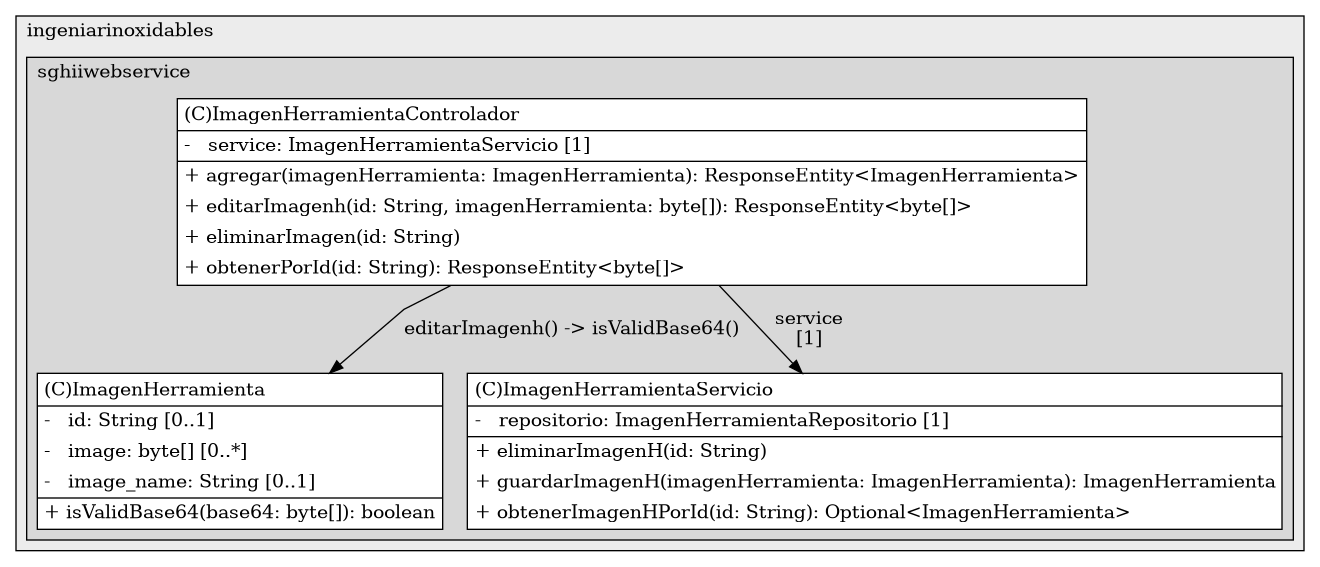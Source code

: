 @startuml

/' diagram meta data start
config=StructureConfiguration;
{
  "projectClassification": {
    "searchMode": "OpenProject", // OpenProject, AllProjects
    "includedProjects": "",
    "pathEndKeywords": "*.impl",
    "isClientPath": "",
    "isClientName": "",
    "isTestPath": "",
    "isTestName": "",
    "isMappingPath": "",
    "isMappingName": "",
    "isDataAccessPath": "",
    "isDataAccessName": "",
    "isDataStructurePath": "",
    "isDataStructureName": "",
    "isInterfaceStructuresPath": "",
    "isInterfaceStructuresName": "",
    "isEntryPointPath": "",
    "isEntryPointName": "",
    "treatFinalFieldsAsMandatory": false
  },
  "graphRestriction": {
    "classPackageExcludeFilter": "",
    "classPackageIncludeFilter": "",
    "classNameExcludeFilter": "",
    "classNameIncludeFilter": "",
    "methodNameExcludeFilter": "",
    "methodNameIncludeFilter": "",
    "removeByInheritance": "", // inheritance/annotation based filtering is done in a second step
    "removeByAnnotation": "",
    "removeByClassPackage": "", // cleanup the graph after inheritance/annotation based filtering is done
    "removeByClassName": "",
    "cutMappings": false,
    "cutEnum": true,
    "cutTests": true,
    "cutClient": true,
    "cutDataAccess": false,
    "cutInterfaceStructures": false,
    "cutDataStructures": false,
    "cutGetterAndSetter": true,
    "cutConstructors": true
  },
  "graphTraversal": {
    "forwardDepth": 6,
    "backwardDepth": 6,
    "classPackageExcludeFilter": "",
    "classPackageIncludeFilter": "",
    "classNameExcludeFilter": "",
    "classNameIncludeFilter": "",
    "methodNameExcludeFilter": "",
    "methodNameIncludeFilter": "",
    "hideMappings": false,
    "hideDataStructures": false,
    "hidePrivateMethods": true,
    "hideInterfaceCalls": true, // indirection: implementation -> interface (is hidden) -> implementation
    "onlyShowApplicationEntryPoints": false, // root node is included
    "useMethodCallsForStructureDiagram": "ForwardOnly" // ForwardOnly, BothDirections, No
  },
  "details": {
    "aggregation": "GroupByClass", // ByClass, GroupByClass, None
    "showClassGenericTypes": true,
    "showMethods": true,
    "showMethodParameterNames": true,
    "showMethodParameterTypes": true,
    "showMethodReturnType": true,
    "showPackageLevels": 2,
    "showDetailedClassStructure": true
  },
  "rootClass": "com.ingeniarinoxidables.sghiiwebservice.controlador.ImagenHerramientaControlador",
  "extensionCallbackMethod": "" // qualified.class.name#methodName - signature: public static String method(String)
}
diagram meta data end '/



digraph g {
    rankdir="TB"
    splines=polyline
    

'nodes 
subgraph cluster_1197233471 { 
   	label=ingeniarinoxidables
	labeljust=l
	fillcolor="#ececec"
	style=filled
   
   subgraph cluster_593371288 { 
   	label=sghiiwebservice
	labeljust=l
	fillcolor="#d8d8d8"
	style=filled
   
   ImagenHerramienta1825860153[
	label=<<TABLE BORDER="1" CELLBORDER="0" CELLPADDING="4" CELLSPACING="0">
<TR><TD ALIGN="LEFT" >(C)ImagenHerramienta</TD></TR>
<HR/>
<TR><TD ALIGN="LEFT" >-   id: String [0..1]</TD></TR>
<TR><TD ALIGN="LEFT" >-   image: byte[] [0..*]</TD></TR>
<TR><TD ALIGN="LEFT" >-   image_name: String [0..1]</TD></TR>
<HR/>
<TR><TD ALIGN="LEFT" >+ isValidBase64(base64: byte[]): boolean</TD></TR>
</TABLE>>
	style=filled
	margin=0
	shape=plaintext
	fillcolor="#FFFFFF"
];

ImagenHerramientaControlador236320816[
	label=<<TABLE BORDER="1" CELLBORDER="0" CELLPADDING="4" CELLSPACING="0">
<TR><TD ALIGN="LEFT" >(C)ImagenHerramientaControlador</TD></TR>
<HR/>
<TR><TD ALIGN="LEFT" >-   service: ImagenHerramientaServicio [1]</TD></TR>
<HR/>
<TR><TD ALIGN="LEFT" >+ agregar(imagenHerramienta: ImagenHerramienta): ResponseEntity&lt;ImagenHerramienta&gt;</TD></TR>
<TR><TD ALIGN="LEFT" >+ editarImagenh(id: String, imagenHerramienta: byte[]): ResponseEntity&lt;byte[]&gt;</TD></TR>
<TR><TD ALIGN="LEFT" >+ eliminarImagen(id: String)</TD></TR>
<TR><TD ALIGN="LEFT" >+ obtenerPorId(id: String): ResponseEntity&lt;byte[]&gt;</TD></TR>
</TABLE>>
	style=filled
	margin=0
	shape=plaintext
	fillcolor="#FFFFFF"
];

ImagenHerramientaServicio8218601[
	label=<<TABLE BORDER="1" CELLBORDER="0" CELLPADDING="4" CELLSPACING="0">
<TR><TD ALIGN="LEFT" >(C)ImagenHerramientaServicio</TD></TR>
<HR/>
<TR><TD ALIGN="LEFT" >-   repositorio: ImagenHerramientaRepositorio [1]</TD></TR>
<HR/>
<TR><TD ALIGN="LEFT" >+ eliminarImagenH(id: String)</TD></TR>
<TR><TD ALIGN="LEFT" >+ guardarImagenH(imagenHerramienta: ImagenHerramienta): ImagenHerramienta</TD></TR>
<TR><TD ALIGN="LEFT" >+ obtenerImagenHPorId(id: String): Optional&lt;ImagenHerramienta&gt;</TD></TR>
</TABLE>>
	style=filled
	margin=0
	shape=plaintext
	fillcolor="#FFFFFF"
];
} 
} 

'edges    
ImagenHerramientaControlador236320816 -> ImagenHerramienta1825860153[label="editarImagenh() -> isValidBase64()"];
ImagenHerramientaControlador236320816 -> ImagenHerramientaServicio8218601[label="service
[1]"];
    
}
@enduml